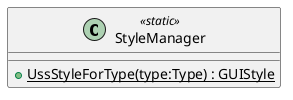 @startuml
class StyleManager <<static>> {
    + {static} UssStyleForType(type:Type) : GUIStyle
}
@enduml
